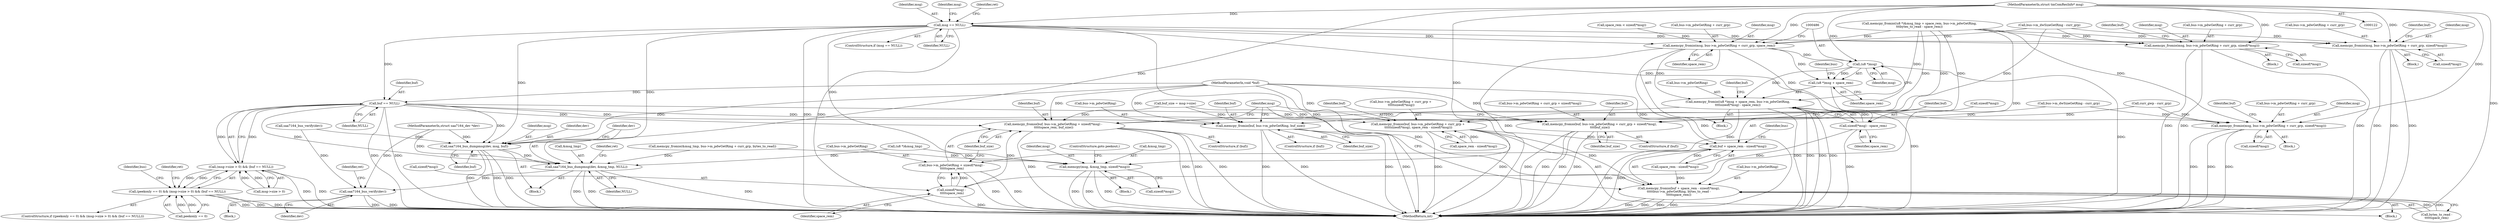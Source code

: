 digraph "0_media-tree_354dd3924a2e43806774953de536257548b5002c@pointer" {
"1000150" [label="(Call,msg == NULL)"];
"1000124" [label="(MethodParameterIn,struct tmComResInfo* msg)"];
"1000179" [label="(Call,buf == NULL)"];
"1000173" [label="(Call,(msg->size > 0) && (buf == NULL))"];
"1000169" [label="(Call,(peekonly == 0) && (msg->size > 0) && (buf == NULL))"];
"1000386" [label="(Call,saa7164_bus_dumpmsg(dev, msg, buf))"];
"1000390" [label="(Call,saa7164_bus_dumpmsg(dev, &msg_tmp, NULL))"];
"1000653" [label="(Call,saa7164_bus_verify(dev))"];
"1000499" [label="(Call,memcpy_fromio(buf, bus->m_pdwGetRing + sizeof(*msg) -\n \t\t\t\t\tspace_rem, buf_size))"];
"1000531" [label="(Call,memcpy_fromio(buf, bus->m_pdwGetRing, buf_size))"];
"1000552" [label="(Call,memcpy_fromio(buf, bus->m_pdwGetRing + curr_grp +\n \t\t\t\t\tsizeof(*msg), space_rem - sizeof(*msg)))"];
"1000568" [label="(Call,memcpy_fromio(buf + space_rem - sizeof(*msg),\n\t\t\t\t\tbus->m_pdwGetRing, bytes_to_read -\n\t\t\t\t\tspace_rem))"];
"1000569" [label="(Call,buf + space_rem - sizeof(*msg))"];
"1000596" [label="(Call,memcpy_fromio(buf, bus->m_pdwGetRing + curr_grp + sizeof(*msg),\n \t\t\t\tbuf_size))"];
"1000337" [label="(Call,memcpy(msg, &msg_tmp, sizeof(*msg)))"];
"1000475" [label="(Call,memcpy_fromio(msg, bus->m_pdwGetRing + curr_grp, space_rem))"];
"1000483" [label="(Call,memcpy_fromio((u8 *)msg + space_rem, bus->m_pdwGetRing,\n\t\t\t\tsizeof(*msg) - space_rem))"];
"1000501" [label="(Call,bus->m_pdwGetRing + sizeof(*msg) -\n \t\t\t\t\tspace_rem)"];
"1000485" [label="(Call,(u8 *)msg)"];
"1000484" [label="(Call,(u8 *)msg + space_rem)"];
"1000492" [label="(Call,sizeof(*msg) - space_rem)"];
"1000505" [label="(Call,sizeof(*msg) -\n \t\t\t\t\tspace_rem)"];
"1000519" [label="(Call,memcpy_fromio(msg, bus->m_pdwGetRing + curr_grp, sizeof(*msg)))"];
"1000539" [label="(Call,memcpy_fromio(msg, bus->m_pdwGetRing + curr_grp, sizeof(*msg)))"];
"1000584" [label="(Call,memcpy_fromio(msg, bus->m_pdwGetRing + curr_grp, sizeof(*msg)))"];
"1000584" [label="(Call,memcpy_fromio(msg, bus->m_pdwGetRing + curr_grp, sizeof(*msg)))"];
"1000530" [label="(Identifier,buf)"];
"1000487" [label="(Identifier,msg)"];
"1000389" [label="(Identifier,buf)"];
"1000586" [label="(Call,bus->m_pdwGetRing + curr_grp)"];
"1000336" [label="(Block,)"];
"1000484" [label="(Call,(u8 *)msg + space_rem)"];
"1000520" [label="(Identifier,msg)"];
"1000585" [label="(Identifier,msg)"];
"1000597" [label="(Identifier,buf)"];
"1000339" [label="(Call,&msg_tmp)"];
"1000538" [label="(Block,)"];
"1000422" [label="(Call,curr_gwp - curr_grp)"];
"1000392" [label="(Call,&msg_tmp)"];
"1000533" [label="(Call,bus->m_pdwGetRing)"];
"1000390" [label="(Call,saa7164_bus_dumpmsg(dev, &msg_tmp, NULL))"];
"1000469" [label="(Call,space_rem < sizeof(*msg))"];
"1000174" [label="(Call,msg->size > 0)"];
"1000124" [label="(MethodParameterIn,struct tmComResInfo* msg)"];
"1000497" [label="(ControlStructure,if (buf))"];
"1000607" [label="(Identifier,buf_size)"];
"1000485" [label="(Call,(u8 *)msg)"];
"1000551" [label="(Block,)"];
"1000656" [label="(Identifier,ret)"];
"1000493" [label="(Call,sizeof(*msg))"];
"1000483" [label="(Call,memcpy_fromio((u8 *)msg + space_rem, bus->m_pdwGetRing,\n\t\t\t\tsizeof(*msg) - space_rem))"];
"1000501" [label="(Call,bus->m_pdwGetRing + sizeof(*msg) -\n \t\t\t\t\tspace_rem)"];
"1000338" [label="(Identifier,msg)"];
"1000489" [label="(Call,bus->m_pdwGetRing)"];
"1000179" [label="(Call,buf == NULL)"];
"1000657" [label="(MethodReturn,int)"];
"1000154" [label="(Identifier,ret)"];
"1000151" [label="(Identifier,msg)"];
"1000388" [label="(Identifier,msg)"];
"1000529" [label="(ControlStructure,if (buf))"];
"1000500" [label="(Identifier,buf)"];
"1000149" [label="(ControlStructure,if (msg == NULL))"];
"1000169" [label="(Call,(peekonly == 0) && (msg->size > 0) && (buf == NULL))"];
"1000387" [label="(Identifier,dev)"];
"1000477" [label="(Call,bus->m_pdwGetRing + curr_grp)"];
"1000554" [label="(Call,bus->m_pdwGetRing + curr_grp +\n \t\t\t\t\tsizeof(*msg))"];
"1000518" [label="(Block,)"];
"1000125" [label="(MethodParameterIn,void *buf)"];
"1000394" [label="(Identifier,NULL)"];
"1000568" [label="(Call,memcpy_fromio(buf + space_rem - sizeof(*msg),\n\t\t\t\t\tbus->m_pdwGetRing, bytes_to_read -\n\t\t\t\t\tspace_rem))"];
"1000173" [label="(Call,(msg->size > 0) && (buf == NULL))"];
"1000280" [label="(Call,memcpy_fromio((u8 *)&msg_tmp + space_rem, bus->m_pdwGetRing,\n\t\t\tbytes_to_read - space_rem))"];
"1000536" [label="(Identifier,buf_size)"];
"1000499" [label="(Call,memcpy_fromio(buf, bus->m_pdwGetRing + sizeof(*msg) -\n \t\t\t\t\tspace_rem, buf_size))"];
"1000571" [label="(Call,space_rem - sizeof(*msg))"];
"1000123" [label="(MethodParameterIn,struct saa7164_dev *dev)"];
"1000184" [label="(Identifier,ret)"];
"1000476" [label="(Identifier,msg)"];
"1000577" [label="(Identifier,bus)"];
"1000385" [label="(Block,)"];
"1000594" [label="(ControlStructure,if (buf))"];
"1000158" [label="(Identifier,msg)"];
"1000552" [label="(Call,memcpy_fromio(buf, bus->m_pdwGetRing + curr_grp +\n \t\t\t\t\tsizeof(*msg), space_rem - sizeof(*msg)))"];
"1000463" [label="(Call,bus->m_dwSizeGetRing - curr_grp)"];
"1000526" [label="(Call,sizeof(*msg))"];
"1000519" [label="(Call,memcpy_fromio(msg, bus->m_pdwGetRing + curr_grp, sizeof(*msg)))"];
"1000282" [label="(Call,(u8 *)&msg_tmp)"];
"1000295" [label="(Call,memcpy_fromio(&msg_tmp, bus->m_pdwGetRing + curr_grp, bytes_to_read))"];
"1000598" [label="(Call,bus->m_pdwGetRing + curr_grp + sizeof(*msg))"];
"1000591" [label="(Call,sizeof(*msg))"];
"1000550" [label="(Identifier,buf)"];
"1000540" [label="(Identifier,msg)"];
"1000576" [label="(Call,bus->m_pdwGetRing)"];
"1000147" [label="(Call,saa7164_bus_verify(dev))"];
"1000595" [label="(Identifier,buf)"];
"1000150" [label="(Call,msg == NULL)"];
"1000539" [label="(Call,memcpy_fromio(msg, bus->m_pdwGetRing + curr_grp, sizeof(*msg)))"];
"1000569" [label="(Call,buf + space_rem - sizeof(*msg))"];
"1000168" [label="(ControlStructure,if ((peekonly == 0) && (msg->size > 0) && (buf == NULL)))"];
"1000475" [label="(Call,memcpy_fromio(msg, bus->m_pdwGetRing + curr_grp, space_rem))"];
"1000474" [label="(Block,)"];
"1000430" [label="(Call,bus->m_dwSizeGetRing - curr_grp)"];
"1000506" [label="(Call,sizeof(*msg))"];
"1000344" [label="(ControlStructure,goto peekout;)"];
"1000152" [label="(Identifier,NULL)"];
"1000492" [label="(Call,sizeof(*msg) - space_rem)"];
"1000127" [label="(Block,)"];
"1000654" [label="(Identifier,dev)"];
"1000610" [label="(Identifier,msg)"];
"1000396" [label="(Identifier,ret)"];
"1000553" [label="(Identifier,buf)"];
"1000505" [label="(Call,sizeof(*msg) -\n \t\t\t\t\tspace_rem)"];
"1000502" [label="(Call,bus->m_pdwGetRing)"];
"1000596" [label="(Call,memcpy_fromio(buf, bus->m_pdwGetRing + curr_grp + sizeof(*msg),\n \t\t\t\tbuf_size))"];
"1000341" [label="(Call,sizeof(*msg))"];
"1000386" [label="(Call,saa7164_bus_dumpmsg(dev, msg, buf))"];
"1000170" [label="(Call,peekonly == 0)"];
"1000498" [label="(Identifier,buf)"];
"1000482" [label="(Identifier,space_rem)"];
"1000510" [label="(Identifier,buf_size)"];
"1000563" [label="(Call,space_rem - sizeof(*msg))"];
"1000509" [label="(Identifier,space_rem)"];
"1000531" [label="(Call,memcpy_fromio(buf, bus->m_pdwGetRing, buf_size))"];
"1000532" [label="(Identifier,buf)"];
"1000546" [label="(Call,sizeof(*msg))"];
"1000488" [label="(Identifier,space_rem)"];
"1000180" [label="(Identifier,buf)"];
"1000653" [label="(Call,saa7164_bus_verify(dev))"];
"1000399" [label="(Call,buf_size = msg->size)"];
"1000541" [label="(Call,bus->m_pdwGetRing + curr_grp)"];
"1000583" [label="(Block,)"];
"1000521" [label="(Call,bus->m_pdwGetRing + curr_grp)"];
"1000496" [label="(Identifier,space_rem)"];
"1000570" [label="(Identifier,buf)"];
"1000181" [label="(Identifier,NULL)"];
"1000579" [label="(Call,bytes_to_read -\n\t\t\t\t\tspace_rem)"];
"1000391" [label="(Identifier,dev)"];
"1000490" [label="(Identifier,bus)"];
"1000188" [label="(Identifier,bus)"];
"1000337" [label="(Call,memcpy(msg, &msg_tmp, sizeof(*msg)))"];
"1000150" -> "1000149"  [label="AST: "];
"1000150" -> "1000152"  [label="CFG: "];
"1000151" -> "1000150"  [label="AST: "];
"1000152" -> "1000150"  [label="AST: "];
"1000154" -> "1000150"  [label="CFG: "];
"1000158" -> "1000150"  [label="CFG: "];
"1000150" -> "1000657"  [label="DDG: "];
"1000150" -> "1000657"  [label="DDG: "];
"1000150" -> "1000657"  [label="DDG: "];
"1000124" -> "1000150"  [label="DDG: "];
"1000150" -> "1000179"  [label="DDG: "];
"1000150" -> "1000337"  [label="DDG: "];
"1000150" -> "1000386"  [label="DDG: "];
"1000150" -> "1000390"  [label="DDG: "];
"1000150" -> "1000475"  [label="DDG: "];
"1000150" -> "1000519"  [label="DDG: "];
"1000150" -> "1000539"  [label="DDG: "];
"1000150" -> "1000584"  [label="DDG: "];
"1000124" -> "1000122"  [label="AST: "];
"1000124" -> "1000657"  [label="DDG: "];
"1000124" -> "1000337"  [label="DDG: "];
"1000124" -> "1000386"  [label="DDG: "];
"1000124" -> "1000475"  [label="DDG: "];
"1000124" -> "1000485"  [label="DDG: "];
"1000124" -> "1000519"  [label="DDG: "];
"1000124" -> "1000539"  [label="DDG: "];
"1000124" -> "1000584"  [label="DDG: "];
"1000179" -> "1000173"  [label="AST: "];
"1000179" -> "1000181"  [label="CFG: "];
"1000180" -> "1000179"  [label="AST: "];
"1000181" -> "1000179"  [label="AST: "];
"1000173" -> "1000179"  [label="CFG: "];
"1000179" -> "1000657"  [label="DDG: "];
"1000179" -> "1000657"  [label="DDG: "];
"1000179" -> "1000173"  [label="DDG: "];
"1000179" -> "1000173"  [label="DDG: "];
"1000125" -> "1000179"  [label="DDG: "];
"1000179" -> "1000386"  [label="DDG: "];
"1000179" -> "1000390"  [label="DDG: "];
"1000179" -> "1000499"  [label="DDG: "];
"1000179" -> "1000531"  [label="DDG: "];
"1000179" -> "1000552"  [label="DDG: "];
"1000179" -> "1000596"  [label="DDG: "];
"1000173" -> "1000169"  [label="AST: "];
"1000173" -> "1000174"  [label="CFG: "];
"1000174" -> "1000173"  [label="AST: "];
"1000169" -> "1000173"  [label="CFG: "];
"1000173" -> "1000657"  [label="DDG: "];
"1000173" -> "1000657"  [label="DDG: "];
"1000173" -> "1000169"  [label="DDG: "];
"1000173" -> "1000169"  [label="DDG: "];
"1000174" -> "1000173"  [label="DDG: "];
"1000174" -> "1000173"  [label="DDG: "];
"1000169" -> "1000168"  [label="AST: "];
"1000169" -> "1000170"  [label="CFG: "];
"1000170" -> "1000169"  [label="AST: "];
"1000184" -> "1000169"  [label="CFG: "];
"1000188" -> "1000169"  [label="CFG: "];
"1000169" -> "1000657"  [label="DDG: "];
"1000169" -> "1000657"  [label="DDG: "];
"1000169" -> "1000657"  [label="DDG: "];
"1000170" -> "1000169"  [label="DDG: "];
"1000170" -> "1000169"  [label="DDG: "];
"1000386" -> "1000385"  [label="AST: "];
"1000386" -> "1000389"  [label="CFG: "];
"1000387" -> "1000386"  [label="AST: "];
"1000388" -> "1000386"  [label="AST: "];
"1000389" -> "1000386"  [label="AST: "];
"1000391" -> "1000386"  [label="CFG: "];
"1000386" -> "1000657"  [label="DDG: "];
"1000386" -> "1000657"  [label="DDG: "];
"1000386" -> "1000657"  [label="DDG: "];
"1000147" -> "1000386"  [label="DDG: "];
"1000123" -> "1000386"  [label="DDG: "];
"1000125" -> "1000386"  [label="DDG: "];
"1000386" -> "1000390"  [label="DDG: "];
"1000390" -> "1000385"  [label="AST: "];
"1000390" -> "1000394"  [label="CFG: "];
"1000391" -> "1000390"  [label="AST: "];
"1000392" -> "1000390"  [label="AST: "];
"1000394" -> "1000390"  [label="AST: "];
"1000396" -> "1000390"  [label="CFG: "];
"1000390" -> "1000657"  [label="DDG: "];
"1000390" -> "1000657"  [label="DDG: "];
"1000390" -> "1000657"  [label="DDG: "];
"1000123" -> "1000390"  [label="DDG: "];
"1000282" -> "1000390"  [label="DDG: "];
"1000295" -> "1000390"  [label="DDG: "];
"1000390" -> "1000653"  [label="DDG: "];
"1000653" -> "1000127"  [label="AST: "];
"1000653" -> "1000654"  [label="CFG: "];
"1000654" -> "1000653"  [label="AST: "];
"1000656" -> "1000653"  [label="CFG: "];
"1000653" -> "1000657"  [label="DDG: "];
"1000653" -> "1000657"  [label="DDG: "];
"1000147" -> "1000653"  [label="DDG: "];
"1000123" -> "1000653"  [label="DDG: "];
"1000499" -> "1000497"  [label="AST: "];
"1000499" -> "1000510"  [label="CFG: "];
"1000500" -> "1000499"  [label="AST: "];
"1000501" -> "1000499"  [label="AST: "];
"1000510" -> "1000499"  [label="AST: "];
"1000610" -> "1000499"  [label="CFG: "];
"1000499" -> "1000657"  [label="DDG: "];
"1000499" -> "1000657"  [label="DDG: "];
"1000499" -> "1000657"  [label="DDG: "];
"1000499" -> "1000657"  [label="DDG: "];
"1000125" -> "1000499"  [label="DDG: "];
"1000483" -> "1000499"  [label="DDG: "];
"1000505" -> "1000499"  [label="DDG: "];
"1000399" -> "1000499"  [label="DDG: "];
"1000531" -> "1000529"  [label="AST: "];
"1000531" -> "1000536"  [label="CFG: "];
"1000532" -> "1000531"  [label="AST: "];
"1000533" -> "1000531"  [label="AST: "];
"1000536" -> "1000531"  [label="AST: "];
"1000610" -> "1000531"  [label="CFG: "];
"1000531" -> "1000657"  [label="DDG: "];
"1000531" -> "1000657"  [label="DDG: "];
"1000531" -> "1000657"  [label="DDG: "];
"1000531" -> "1000657"  [label="DDG: "];
"1000125" -> "1000531"  [label="DDG: "];
"1000280" -> "1000531"  [label="DDG: "];
"1000399" -> "1000531"  [label="DDG: "];
"1000552" -> "1000551"  [label="AST: "];
"1000552" -> "1000563"  [label="CFG: "];
"1000553" -> "1000552"  [label="AST: "];
"1000554" -> "1000552"  [label="AST: "];
"1000563" -> "1000552"  [label="AST: "];
"1000570" -> "1000552"  [label="CFG: "];
"1000552" -> "1000657"  [label="DDG: "];
"1000552" -> "1000657"  [label="DDG: "];
"1000125" -> "1000552"  [label="DDG: "];
"1000280" -> "1000552"  [label="DDG: "];
"1000463" -> "1000552"  [label="DDG: "];
"1000563" -> "1000552"  [label="DDG: "];
"1000552" -> "1000568"  [label="DDG: "];
"1000552" -> "1000569"  [label="DDG: "];
"1000568" -> "1000551"  [label="AST: "];
"1000568" -> "1000579"  [label="CFG: "];
"1000569" -> "1000568"  [label="AST: "];
"1000576" -> "1000568"  [label="AST: "];
"1000579" -> "1000568"  [label="AST: "];
"1000610" -> "1000568"  [label="CFG: "];
"1000568" -> "1000657"  [label="DDG: "];
"1000568" -> "1000657"  [label="DDG: "];
"1000568" -> "1000657"  [label="DDG: "];
"1000568" -> "1000657"  [label="DDG: "];
"1000125" -> "1000568"  [label="DDG: "];
"1000571" -> "1000568"  [label="DDG: "];
"1000280" -> "1000568"  [label="DDG: "];
"1000579" -> "1000568"  [label="DDG: "];
"1000579" -> "1000568"  [label="DDG: "];
"1000569" -> "1000571"  [label="CFG: "];
"1000570" -> "1000569"  [label="AST: "];
"1000571" -> "1000569"  [label="AST: "];
"1000577" -> "1000569"  [label="CFG: "];
"1000569" -> "1000657"  [label="DDG: "];
"1000569" -> "1000657"  [label="DDG: "];
"1000125" -> "1000569"  [label="DDG: "];
"1000571" -> "1000569"  [label="DDG: "];
"1000596" -> "1000594"  [label="AST: "];
"1000596" -> "1000607"  [label="CFG: "];
"1000597" -> "1000596"  [label="AST: "];
"1000598" -> "1000596"  [label="AST: "];
"1000607" -> "1000596"  [label="AST: "];
"1000610" -> "1000596"  [label="CFG: "];
"1000596" -> "1000657"  [label="DDG: "];
"1000596" -> "1000657"  [label="DDG: "];
"1000596" -> "1000657"  [label="DDG: "];
"1000596" -> "1000657"  [label="DDG: "];
"1000125" -> "1000596"  [label="DDG: "];
"1000280" -> "1000596"  [label="DDG: "];
"1000430" -> "1000596"  [label="DDG: "];
"1000422" -> "1000596"  [label="DDG: "];
"1000399" -> "1000596"  [label="DDG: "];
"1000337" -> "1000336"  [label="AST: "];
"1000337" -> "1000341"  [label="CFG: "];
"1000338" -> "1000337"  [label="AST: "];
"1000339" -> "1000337"  [label="AST: "];
"1000341" -> "1000337"  [label="AST: "];
"1000344" -> "1000337"  [label="CFG: "];
"1000337" -> "1000657"  [label="DDG: "];
"1000337" -> "1000657"  [label="DDG: "];
"1000337" -> "1000657"  [label="DDG: "];
"1000282" -> "1000337"  [label="DDG: "];
"1000295" -> "1000337"  [label="DDG: "];
"1000475" -> "1000474"  [label="AST: "];
"1000475" -> "1000482"  [label="CFG: "];
"1000476" -> "1000475"  [label="AST: "];
"1000477" -> "1000475"  [label="AST: "];
"1000482" -> "1000475"  [label="AST: "];
"1000486" -> "1000475"  [label="CFG: "];
"1000475" -> "1000657"  [label="DDG: "];
"1000475" -> "1000657"  [label="DDG: "];
"1000280" -> "1000475"  [label="DDG: "];
"1000463" -> "1000475"  [label="DDG: "];
"1000469" -> "1000475"  [label="DDG: "];
"1000475" -> "1000483"  [label="DDG: "];
"1000475" -> "1000485"  [label="DDG: "];
"1000475" -> "1000484"  [label="DDG: "];
"1000475" -> "1000492"  [label="DDG: "];
"1000483" -> "1000474"  [label="AST: "];
"1000483" -> "1000492"  [label="CFG: "];
"1000484" -> "1000483"  [label="AST: "];
"1000489" -> "1000483"  [label="AST: "];
"1000492" -> "1000483"  [label="AST: "];
"1000498" -> "1000483"  [label="CFG: "];
"1000483" -> "1000657"  [label="DDG: "];
"1000483" -> "1000657"  [label="DDG: "];
"1000483" -> "1000657"  [label="DDG: "];
"1000483" -> "1000657"  [label="DDG: "];
"1000485" -> "1000483"  [label="DDG: "];
"1000280" -> "1000483"  [label="DDG: "];
"1000492" -> "1000483"  [label="DDG: "];
"1000483" -> "1000501"  [label="DDG: "];
"1000501" -> "1000505"  [label="CFG: "];
"1000502" -> "1000501"  [label="AST: "];
"1000505" -> "1000501"  [label="AST: "];
"1000510" -> "1000501"  [label="CFG: "];
"1000501" -> "1000657"  [label="DDG: "];
"1000501" -> "1000657"  [label="DDG: "];
"1000505" -> "1000501"  [label="DDG: "];
"1000485" -> "1000484"  [label="AST: "];
"1000485" -> "1000487"  [label="CFG: "];
"1000486" -> "1000485"  [label="AST: "];
"1000487" -> "1000485"  [label="AST: "];
"1000488" -> "1000485"  [label="CFG: "];
"1000485" -> "1000657"  [label="DDG: "];
"1000485" -> "1000484"  [label="DDG: "];
"1000484" -> "1000488"  [label="CFG: "];
"1000488" -> "1000484"  [label="AST: "];
"1000490" -> "1000484"  [label="CFG: "];
"1000484" -> "1000657"  [label="DDG: "];
"1000492" -> "1000496"  [label="CFG: "];
"1000493" -> "1000492"  [label="AST: "];
"1000496" -> "1000492"  [label="AST: "];
"1000492" -> "1000657"  [label="DDG: "];
"1000492" -> "1000505"  [label="DDG: "];
"1000505" -> "1000509"  [label="CFG: "];
"1000506" -> "1000505"  [label="AST: "];
"1000509" -> "1000505"  [label="AST: "];
"1000505" -> "1000657"  [label="DDG: "];
"1000519" -> "1000518"  [label="AST: "];
"1000519" -> "1000526"  [label="CFG: "];
"1000520" -> "1000519"  [label="AST: "];
"1000521" -> "1000519"  [label="AST: "];
"1000526" -> "1000519"  [label="AST: "];
"1000530" -> "1000519"  [label="CFG: "];
"1000519" -> "1000657"  [label="DDG: "];
"1000519" -> "1000657"  [label="DDG: "];
"1000519" -> "1000657"  [label="DDG: "];
"1000280" -> "1000519"  [label="DDG: "];
"1000463" -> "1000519"  [label="DDG: "];
"1000539" -> "1000538"  [label="AST: "];
"1000539" -> "1000546"  [label="CFG: "];
"1000540" -> "1000539"  [label="AST: "];
"1000541" -> "1000539"  [label="AST: "];
"1000546" -> "1000539"  [label="AST: "];
"1000550" -> "1000539"  [label="CFG: "];
"1000539" -> "1000657"  [label="DDG: "];
"1000539" -> "1000657"  [label="DDG: "];
"1000539" -> "1000657"  [label="DDG: "];
"1000280" -> "1000539"  [label="DDG: "];
"1000463" -> "1000539"  [label="DDG: "];
"1000584" -> "1000583"  [label="AST: "];
"1000584" -> "1000591"  [label="CFG: "];
"1000585" -> "1000584"  [label="AST: "];
"1000586" -> "1000584"  [label="AST: "];
"1000591" -> "1000584"  [label="AST: "];
"1000595" -> "1000584"  [label="CFG: "];
"1000584" -> "1000657"  [label="DDG: "];
"1000584" -> "1000657"  [label="DDG: "];
"1000584" -> "1000657"  [label="DDG: "];
"1000280" -> "1000584"  [label="DDG: "];
"1000430" -> "1000584"  [label="DDG: "];
"1000422" -> "1000584"  [label="DDG: "];
}
